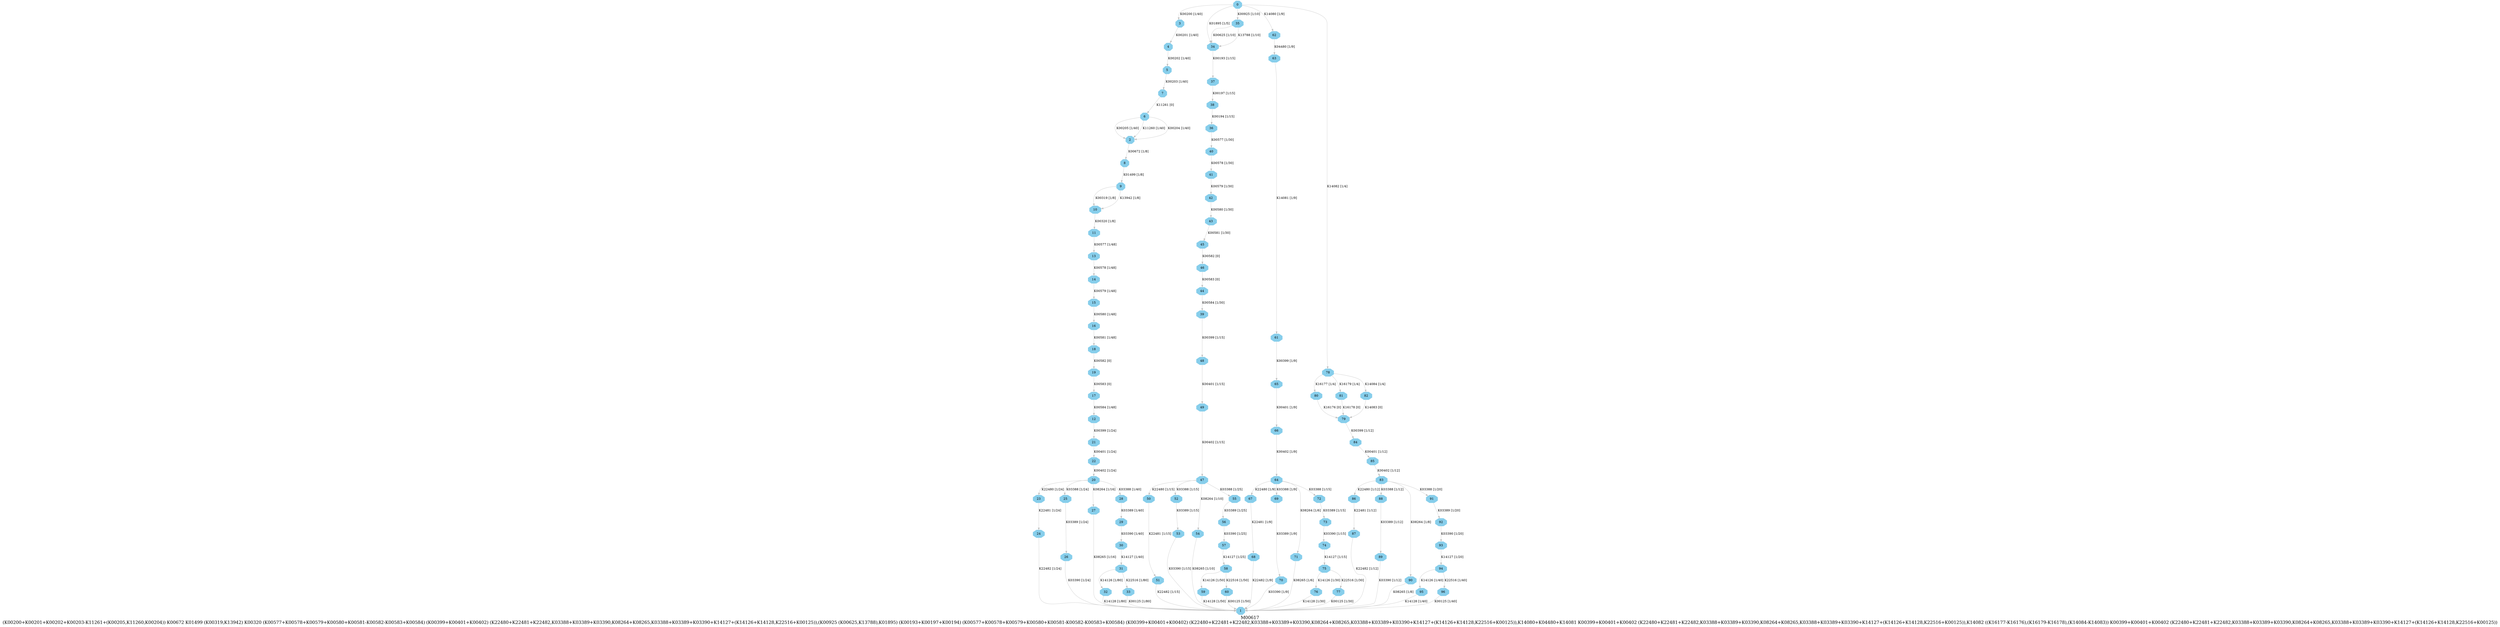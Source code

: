 digraph G {
graph [label="M00617
(K00200+K00201+K00202+K00203-K11261+(K00205,K11260,K00204)) K00672 K01499 (K00319,K13942) K00320 (K00577+K00578+K00579+K00580+K00581-K00582-K00583+K00584) (K00399+K00401+K00402) (K22480+K22481+K22482,K03388+K03389+K03390,K08264+K08265,K03388+K03389+K03390+K14127+(K14126+K14128,K22516+K00125)),(K00925 (K00625,K13788),K01895) (K00193+K00197+K00194) (K00577+K00578+K00579+K00580+K00581-K00582-K00583+K00584) (K00399+K00401+K00402) (K22480+K22481+K22482,K03388+K03389+K03390,K08264+K08265,K03388+K03389+K03390+K14127+(K14126+K14128,K22516+K00125)),K14080+K04480+K14081 K00399+K00401+K00402 (K22480+K22481+K22482,K03388+K03389+K03390,K08264+K08265,K03388+K03389+K03390+K14127+(K14126+K14128,K22516+K00125)),K14082 ((K16177-K16176),(K16179-K16178),(K14084-K14083)) K00399+K00401+K00402 (K22480+K22481+K22482,K03388+K03389+K03390,K08264+K08265,K03388+K03389+K03390+K14127+(K14126+K14128,K22516+K00125))",fontsize=20];
node [shape=box,style=filled];
edge [len=3,color=grey];
{node [width=.3,height=.3,shape=octagon,style=filled,color=skyblue] 0 1 2 3 4 5 6 7 8 9 10 11 12 13 14 15 16 17 18 19 20 21 22 23 24 25 26 27 28 29 30 31 32 33 34 35 36 37 38 39 40 41 42 43 44 45 46 47 48 49 50 51 52 53 54 55 56 57 58 59 60 61 62 63 64 65 66 67 68 69 70 71 72 73 74 75 76 77 78 79 80 81 82 83 84 85 86 87 88 89 90 91 92 93 94 95 96 }
0 -> 3 [label="K00200 [1/40]"];
0 -> 35 [label="K00925 [1/10]"];
0 -> 34 [label="K01895 [1/5]"];
0 -> 62 [label="K14080 [1/9]"];
0 -> 78 [label="K14082 [1/4]"];
2 -> 8 [label="K00672 [1/8]"];
3 -> 4 [label="K00201 [1/40]"];
4 -> 5 [label="K00202 [1/40]"];
5 -> 7 [label="K00203 [1/40]"];
6 -> 2 [label="K00205 [1/40]"];
6 -> 2 [label="K11260 [1/40]"];
6 -> 2 [label="K00204 [1/40]"];
7 -> 6 [label="K11261 [0]"];
8 -> 9 [label="K01499 [1/8]"];
9 -> 10 [label="K00319 [1/8]"];
9 -> 10 [label="K13942 [1/8]"];
10 -> 11 [label="K00320 [1/8]"];
11 -> 13 [label="K00577 [1/48]"];
12 -> 21 [label="K00399 [1/24]"];
13 -> 14 [label="K00578 [1/48]"];
14 -> 15 [label="K00579 [1/48]"];
15 -> 16 [label="K00580 [1/48]"];
16 -> 18 [label="K00581 [1/48]"];
17 -> 12 [label="K00584 [1/48]"];
18 -> 19 [label="K00582 [0]"];
19 -> 17 [label="K00583 [0]"];
20 -> 23 [label="K22480 [1/24]"];
20 -> 25 [label="K03388 [1/24]"];
20 -> 27 [label="K08264 [1/16]"];
20 -> 28 [label="K03388 [1/40]"];
21 -> 22 [label="K00401 [1/24]"];
22 -> 20 [label="K00402 [1/24]"];
23 -> 24 [label="K22481 [1/24]"];
24 -> 1 [label="K22482 [1/24]"];
25 -> 26 [label="K03389 [1/24]"];
26 -> 1 [label="K03390 [1/24]"];
27 -> 1 [label="K08265 [1/16]"];
28 -> 29 [label="K03389 [1/40]"];
29 -> 30 [label="K03390 [1/40]"];
30 -> 31 [label="K14127 [1/40]"];
31 -> 32 [label="K14126 [1/80]"];
31 -> 33 [label="K22516 [1/80]"];
32 -> 1 [label="K14128 [1/80]"];
33 -> 1 [label="K00125 [1/80]"];
34 -> 37 [label="K00193 [1/15]"];
35 -> 34 [label="K00625 [1/10]"];
35 -> 34 [label="K13788 [1/10]"];
36 -> 40 [label="K00577 [1/30]"];
37 -> 38 [label="K00197 [1/15]"];
38 -> 36 [label="K00194 [1/15]"];
39 -> 48 [label="K00399 [1/15]"];
40 -> 41 [label="K00578 [1/30]"];
41 -> 42 [label="K00579 [1/30]"];
42 -> 43 [label="K00580 [1/30]"];
43 -> 45 [label="K00581 [1/30]"];
44 -> 39 [label="K00584 [1/30]"];
45 -> 46 [label="K00582 [0]"];
46 -> 44 [label="K00583 [0]"];
47 -> 50 [label="K22480 [1/15]"];
47 -> 52 [label="K03388 [1/15]"];
47 -> 54 [label="K08264 [1/10]"];
47 -> 55 [label="K03388 [1/25]"];
48 -> 49 [label="K00401 [1/15]"];
49 -> 47 [label="K00402 [1/15]"];
50 -> 51 [label="K22481 [1/15]"];
51 -> 1 [label="K22482 [1/15]"];
52 -> 53 [label="K03389 [1/15]"];
53 -> 1 [label="K03390 [1/15]"];
54 -> 1 [label="K08265 [1/10]"];
55 -> 56 [label="K03389 [1/25]"];
56 -> 57 [label="K03390 [1/25]"];
57 -> 58 [label="K14127 [1/25]"];
58 -> 59 [label="K14126 [1/50]"];
58 -> 60 [label="K22516 [1/50]"];
59 -> 1 [label="K14128 [1/50]"];
60 -> 1 [label="K00125 [1/50]"];
61 -> 65 [label="K00399 [1/9]"];
62 -> 63 [label="K04480 [1/9]"];
63 -> 61 [label="K14081 [1/9]"];
64 -> 67 [label="K22480 [1/9]"];
64 -> 69 [label="K03388 [1/9]"];
64 -> 71 [label="K08264 [1/6]"];
64 -> 72 [label="K03388 [1/15]"];
65 -> 66 [label="K00401 [1/9]"];
66 -> 64 [label="K00402 [1/9]"];
67 -> 68 [label="K22481 [1/9]"];
68 -> 1 [label="K22482 [1/9]"];
69 -> 70 [label="K03389 [1/9]"];
70 -> 1 [label="K03390 [1/9]"];
71 -> 1 [label="K08265 [1/6]"];
72 -> 73 [label="K03389 [1/15]"];
73 -> 74 [label="K03390 [1/15]"];
74 -> 75 [label="K14127 [1/15]"];
75 -> 76 [label="K14126 [1/30]"];
75 -> 77 [label="K22516 [1/30]"];
76 -> 1 [label="K14128 [1/30]"];
77 -> 1 [label="K00125 [1/30]"];
78 -> 80 [label="K16177 [1/4]"];
78 -> 81 [label="K16179 [1/4]"];
78 -> 82 [label="K14084 [1/4]"];
79 -> 84 [label="K00399 [1/12]"];
80 -> 79 [label="K16176 [0]"];
81 -> 79 [label="K16178 [0]"];
82 -> 79 [label="K14083 [0]"];
83 -> 86 [label="K22480 [1/12]"];
83 -> 88 [label="K03388 [1/12]"];
83 -> 90 [label="K08264 [1/8]"];
83 -> 91 [label="K03388 [1/20]"];
84 -> 85 [label="K00401 [1/12]"];
85 -> 83 [label="K00402 [1/12]"];
86 -> 87 [label="K22481 [1/12]"];
87 -> 1 [label="K22482 [1/12]"];
88 -> 89 [label="K03389 [1/12]"];
89 -> 1 [label="K03390 [1/12]"];
90 -> 1 [label="K08265 [1/8]"];
91 -> 92 [label="K03389 [1/20]"];
92 -> 93 [label="K03390 [1/20]"];
93 -> 94 [label="K14127 [1/20]"];
94 -> 95 [label="K14126 [1/40]"];
94 -> 96 [label="K22516 [1/40]"];
95 -> 1 [label="K14128 [1/40]"];
96 -> 1 [label="K00125 [1/40]"];
}